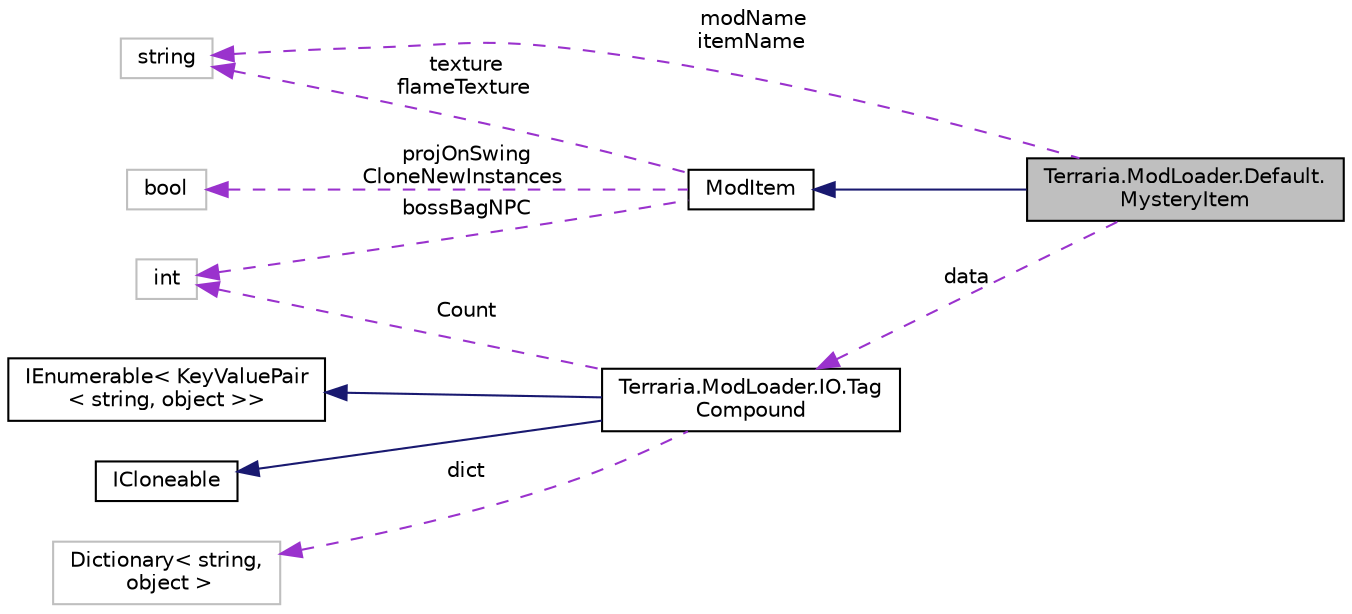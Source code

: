 digraph "Terraria.ModLoader.Default.MysteryItem"
{
  edge [fontname="Helvetica",fontsize="10",labelfontname="Helvetica",labelfontsize="10"];
  node [fontname="Helvetica",fontsize="10",shape=record];
  rankdir="LR";
  Node2 [label="Terraria.ModLoader.Default.\lMysteryItem",height=0.2,width=0.4,color="black", fillcolor="grey75", style="filled", fontcolor="black"];
  Node3 -> Node2 [dir="back",color="midnightblue",fontsize="10",style="solid",fontname="Helvetica"];
  Node3 [label="ModItem",height=0.2,width=0.4,color="black", fillcolor="white", style="filled",URL="$class_terraria_1_1_mod_loader_1_1_mod_item.html",tooltip="This class serves as a place for you to place all your properties and hooks for each item..."];
  Node4 -> Node3 [dir="back",color="darkorchid3",fontsize="10",style="dashed",label=" texture\nflameTexture" ,fontname="Helvetica"];
  Node4 [label="string",height=0.2,width=0.4,color="grey75", fillcolor="white", style="filled"];
  Node5 -> Node3 [dir="back",color="darkorchid3",fontsize="10",style="dashed",label=" bossBagNPC" ,fontname="Helvetica"];
  Node5 [label="int",height=0.2,width=0.4,color="grey75", fillcolor="white", style="filled"];
  Node6 -> Node3 [dir="back",color="darkorchid3",fontsize="10",style="dashed",label=" projOnSwing\nCloneNewInstances" ,fontname="Helvetica"];
  Node6 [label="bool",height=0.2,width=0.4,color="grey75", fillcolor="white", style="filled"];
  Node7 -> Node2 [dir="back",color="darkorchid3",fontsize="10",style="dashed",label=" data" ,fontname="Helvetica"];
  Node7 [label="Terraria.ModLoader.IO.Tag\lCompound",height=0.2,width=0.4,color="black", fillcolor="white", style="filled",URL="$class_terraria_1_1_mod_loader_1_1_i_o_1_1_tag_compound.html"];
  Node8 -> Node7 [dir="back",color="midnightblue",fontsize="10",style="solid",fontname="Helvetica"];
  Node8 [label="IEnumerable\< KeyValuePair\l\< string, object \>\>",height=0.2,width=0.4,color="black", fillcolor="white", style="filled",URL="$class_i_enumerable_3_01_key_value_pair_3_01string_00_01object_01_4_4.html"];
  Node9 -> Node7 [dir="back",color="midnightblue",fontsize="10",style="solid",fontname="Helvetica"];
  Node9 [label="ICloneable",height=0.2,width=0.4,color="black", fillcolor="white", style="filled",URL="$class_i_cloneable.html"];
  Node5 -> Node7 [dir="back",color="darkorchid3",fontsize="10",style="dashed",label=" Count" ,fontname="Helvetica"];
  Node10 -> Node7 [dir="back",color="darkorchid3",fontsize="10",style="dashed",label=" dict" ,fontname="Helvetica"];
  Node10 [label="Dictionary\< string,\l object \>",height=0.2,width=0.4,color="grey75", fillcolor="white", style="filled"];
  Node4 -> Node2 [dir="back",color="darkorchid3",fontsize="10",style="dashed",label=" modName\nitemName" ,fontname="Helvetica"];
}
